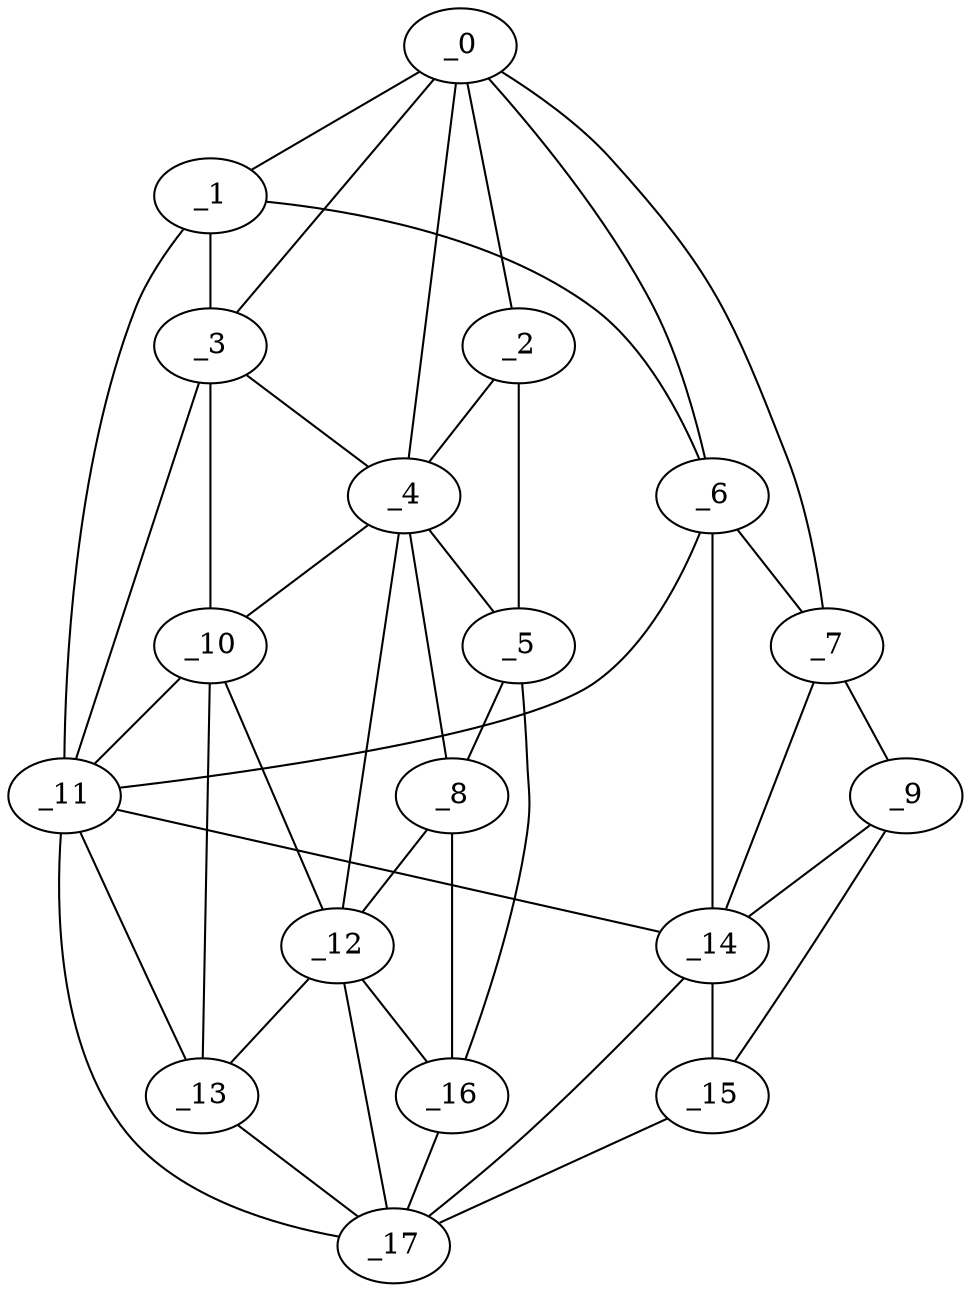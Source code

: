 graph "obj48__255.gxl" {
	_0	 [x=52,
		y=54];
	_1	 [x=58,
		y=61];
	_0 -- _1	 [valence=2];
	_2	 [x=60,
		y=5];
	_0 -- _2	 [valence=1];
	_3	 [x=63,
		y=52];
	_0 -- _3	 [valence=2];
	_4	 [x=66,
		y=22];
	_0 -- _4	 [valence=1];
	_6	 [x=70,
		y=96];
	_0 -- _6	 [valence=2];
	_7	 [x=70,
		y=101];
	_0 -- _7	 [valence=1];
	_1 -- _3	 [valence=2];
	_1 -- _6	 [valence=2];
	_11	 [x=84,
		y=61];
	_1 -- _11	 [valence=2];
	_2 -- _4	 [valence=1];
	_5	 [x=70,
		y=4];
	_2 -- _5	 [valence=1];
	_3 -- _4	 [valence=2];
	_10	 [x=79,
		y=51];
	_3 -- _10	 [valence=2];
	_3 -- _11	 [valence=1];
	_4 -- _5	 [valence=2];
	_8	 [x=74,
		y=21];
	_4 -- _8	 [valence=2];
	_4 -- _10	 [valence=1];
	_12	 [x=87,
		y=37];
	_4 -- _12	 [valence=2];
	_5 -- _8	 [valence=2];
	_16	 [x=116,
		y=33];
	_5 -- _16	 [valence=1];
	_6 -- _7	 [valence=1];
	_6 -- _11	 [valence=2];
	_14	 [x=91,
		y=100];
	_6 -- _14	 [valence=2];
	_9	 [x=75,
		y=114];
	_7 -- _9	 [valence=1];
	_7 -- _14	 [valence=2];
	_8 -- _12	 [valence=2];
	_8 -- _16	 [valence=2];
	_9 -- _14	 [valence=2];
	_15	 [x=99,
		y=122];
	_9 -- _15	 [valence=1];
	_10 -- _11	 [valence=2];
	_10 -- _12	 [valence=2];
	_13	 [x=87,
		y=51];
	_10 -- _13	 [valence=2];
	_11 -- _13	 [valence=2];
	_11 -- _14	 [valence=2];
	_17	 [x=117,
		y=40];
	_11 -- _17	 [valence=2];
	_12 -- _13	 [valence=2];
	_12 -- _16	 [valence=2];
	_12 -- _17	 [valence=2];
	_13 -- _17	 [valence=2];
	_14 -- _15	 [valence=2];
	_14 -- _17	 [valence=2];
	_15 -- _17	 [valence=1];
	_16 -- _17	 [valence=1];
}
